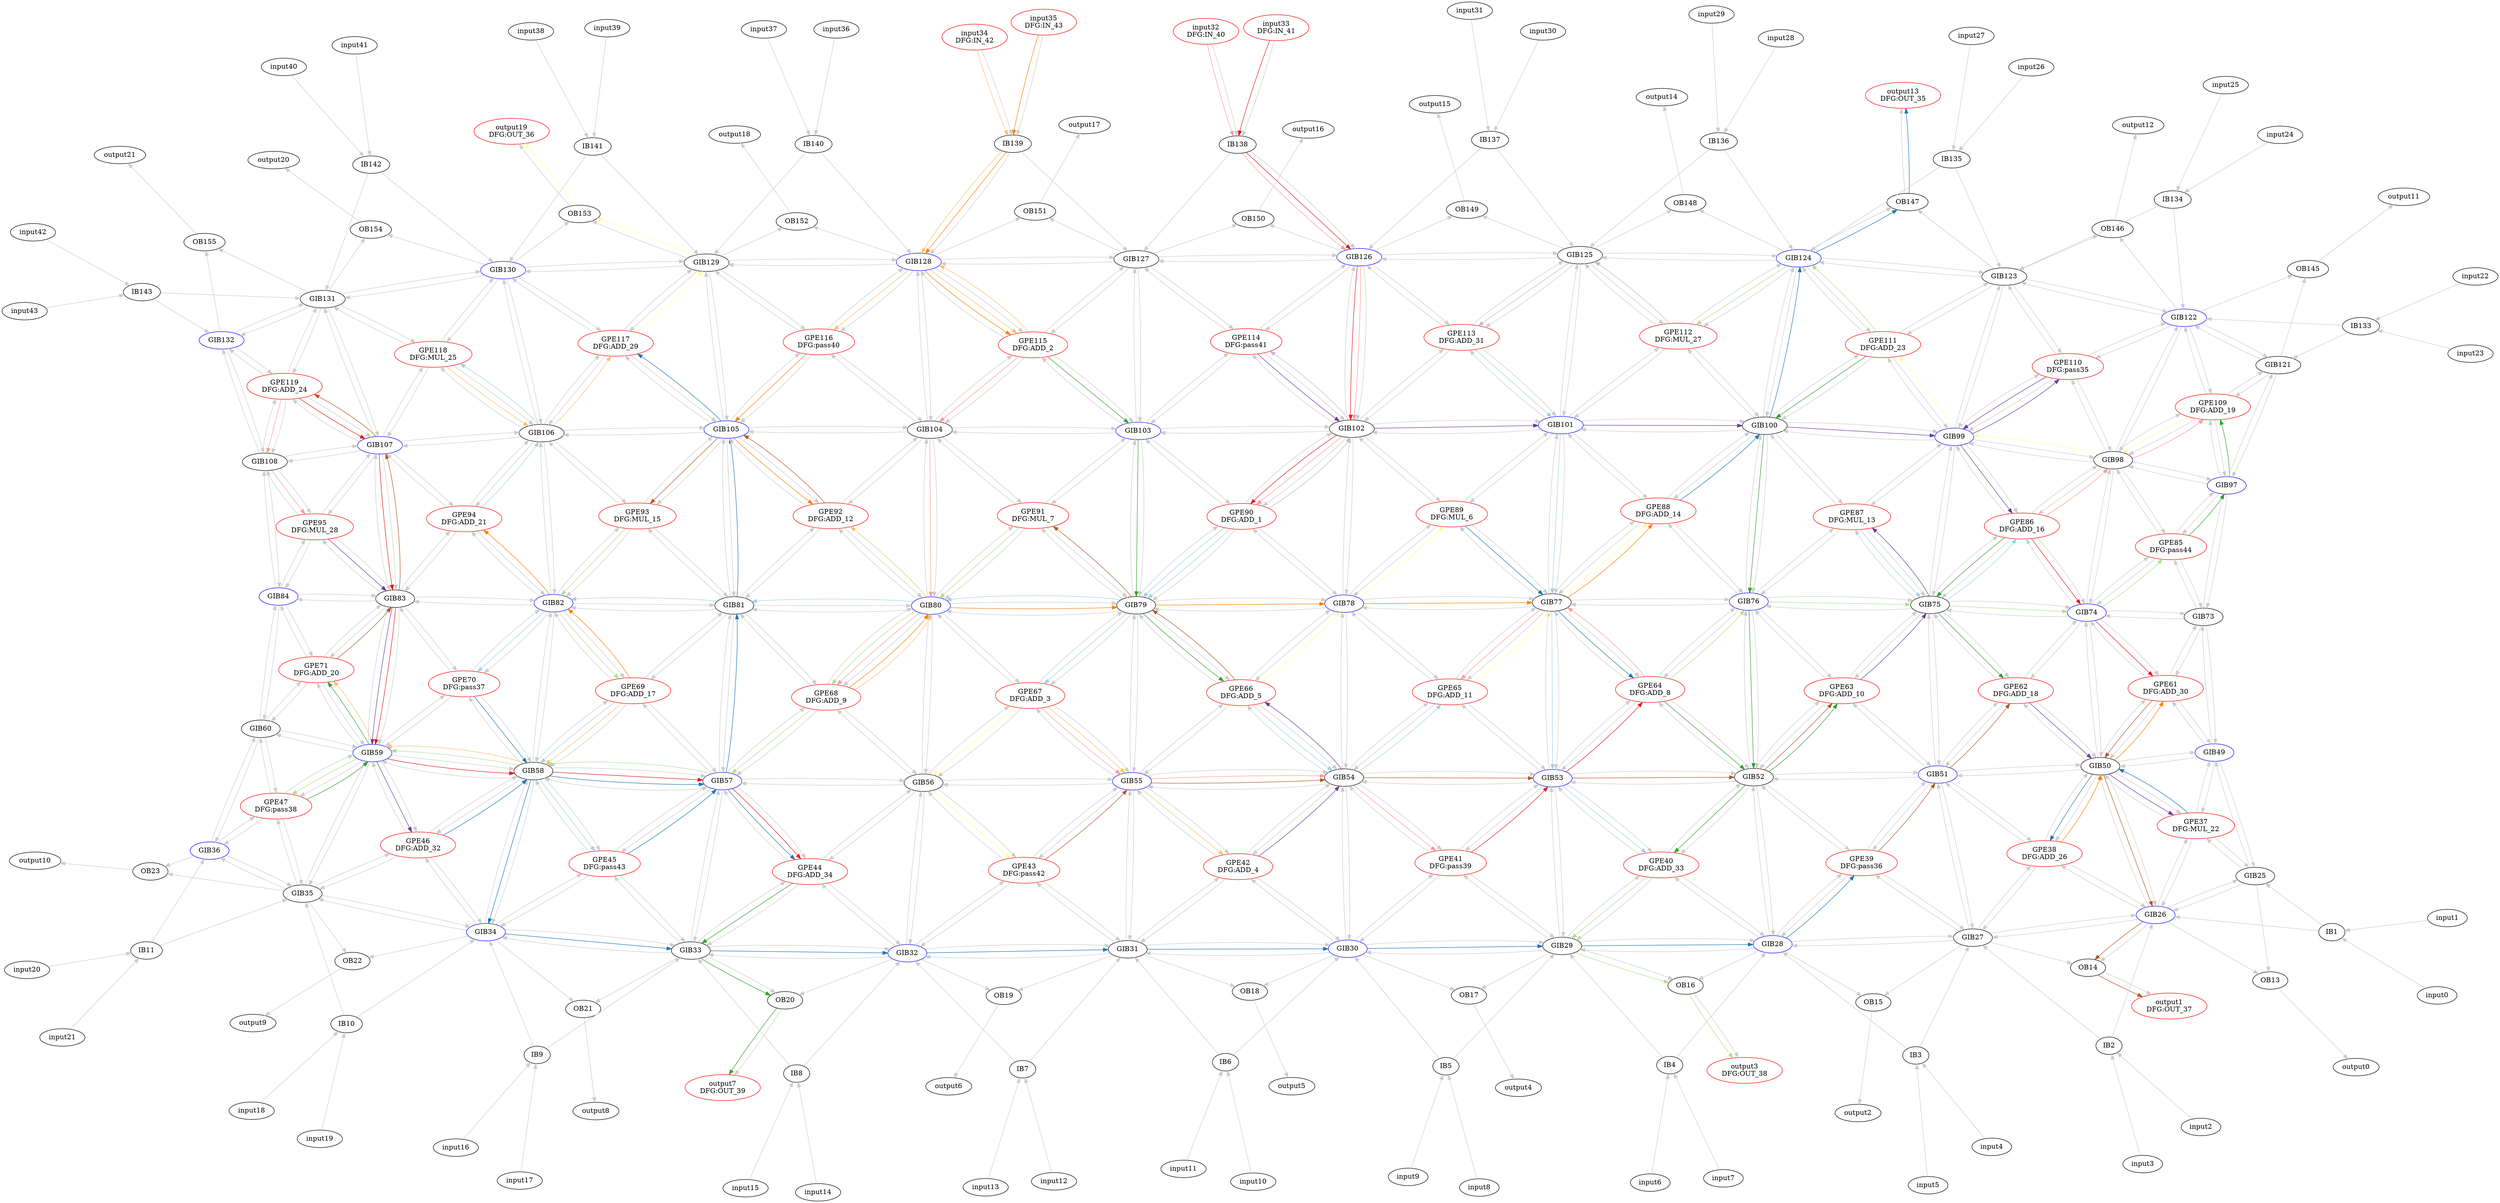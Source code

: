 Digraph G {
layout = sfdp;
overlap = scale;
input32[label = "input32\nDFG:IN_40", color = red];
input33[label = "input33\nDFG:IN_41", color = red];
input34[label = "input34\nDFG:IN_42", color = red];
input35[label = "input35\nDFG:IN_43", color = red];
input0;
input1;
input2;
input3;
input4;
input5;
input6;
input7;
input8;
input9;
input10;
input11;
input12;
input13;
input14;
input15;
input16;
input17;
input18;
input19;
input20;
input21;
input22;
input23;
input24;
input25;
input26;
input27;
input28;
input29;
input30;
input31;
input36;
input37;
input38;
input39;
input40;
input41;
input42;
input43;
output13[label = "output13\nDFG:OUT_35", color = red];
output19[label = "output19\nDFG:OUT_36", color = red];
output1[label = "output1\nDFG:OUT_37", color = red];
output3[label = "output3\nDFG:OUT_38", color = red];
output7[label = "output7\nDFG:OUT_39", color = red];
output0;
OB13->output0[color = gray80];
OB14->output1[color = gray80];
output2;
OB15->output2[color = gray80];
OB16->output3[color = gray80];
output4;
OB17->output4[color = gray80];
output5;
OB18->output5[color = gray80];
output6;
OB19->output6[color = gray80];
OB20->output7[color = gray80];
output8;
OB21->output8[color = gray80];
output9;
OB22->output9[color = gray80];
output10;
OB23->output10[color = gray80];
output11;
OB145->output11[color = gray80];
output12;
OB146->output12[color = gray80];
OB147->output13[color = gray80];
output14;
OB148->output14[color = gray80];
output15;
OB149->output15[color = gray80];
output16;
OB150->output16[color = gray80];
output17;
OB151->output17[color = gray80];
output18;
OB152->output18[color = gray80];
OB153->output19[color = gray80];
output20;
OB154->output20[color = gray80];
output21;
OB155->output21[color = gray80];
IB1[label = "IB1", color = black];
input0->IB1[color = gray80];
input1->IB1[color = gray80];
IB2[label = "IB2", color = black];
input2->IB2[color = gray80];
input3->IB2[color = gray80];
IB3[label = "IB3", color = black];
input4->IB3[color = gray80];
input5->IB3[color = gray80];
IB4[label = "IB4", color = black];
input6->IB4[color = gray80];
input7->IB4[color = gray80];
IB5[label = "IB5", color = black];
input8->IB5[color = gray80];
input9->IB5[color = gray80];
IB6[label = "IB6", color = black];
input10->IB6[color = gray80];
input11->IB6[color = gray80];
IB7[label = "IB7", color = black];
input12->IB7[color = gray80];
input13->IB7[color = gray80];
IB8[label = "IB8", color = black];
input14->IB8[color = gray80];
input15->IB8[color = gray80];
IB9[label = "IB9", color = black];
input16->IB9[color = gray80];
input17->IB9[color = gray80];
IB10[label = "IB10", color = black];
input18->IB10[color = gray80];
input19->IB10[color = gray80];
IB11[label = "IB11", color = black];
input20->IB11[color = gray80];
input21->IB11[color = gray80];
OB13[label = "OB13", color = black];
GIB25->OB13[color = gray80];
GIB26->OB13[color = gray80];
OB14[label = "OB14", color = black];
GIB26->OB14[color = gray80];
GIB27->OB14[color = gray80];
OB15[label = "OB15", color = black];
GIB27->OB15[color = gray80];
GIB28->OB15[color = gray80];
OB16[label = "OB16", color = black];
GIB28->OB16[color = gray80];
GIB29->OB16[color = gray80];
OB17[label = "OB17", color = black];
GIB29->OB17[color = gray80];
GIB30->OB17[color = gray80];
OB18[label = "OB18", color = black];
GIB30->OB18[color = gray80];
GIB31->OB18[color = gray80];
OB19[label = "OB19", color = black];
GIB31->OB19[color = gray80];
GIB32->OB19[color = gray80];
OB20[label = "OB20", color = black];
GIB32->OB20[color = gray80];
GIB33->OB20[color = gray80];
OB21[label = "OB21", color = black];
GIB33->OB21[color = gray80];
GIB34->OB21[color = gray80];
OB22[label = "OB22", color = black];
GIB34->OB22[color = gray80];
GIB35->OB22[color = gray80];
OB23[label = "OB23", color = black];
GIB35->OB23[color = gray80];
GIB36->OB23[color = gray80];
GIB25[label = "GIB25", color = black];
IB1->GIB25[color = gray80];
GIB26->GIB25[color = gray80];
GPE37->GIB25[color = gray80];
GIB49->GIB25[color = gray80];
GIB26[label = "GIB26", color = blue];
IB1->GIB26[color = gray80];
IB2->GIB26[color = gray80];
GIB25->GIB26[color = gray80];
GIB27->GIB26[color = gray80];
GPE37->GIB26[color = gray80];
GPE38->GIB26[color = gray80];
GIB50->GIB26[color = gray80];
GIB27[label = "GIB27", color = black];
IB2->GIB27[color = gray80];
IB3->GIB27[color = gray80];
GIB26->GIB27[color = gray80];
GIB28->GIB27[color = gray80];
GPE38->GIB27[color = gray80];
GPE39->GIB27[color = gray80];
GIB51->GIB27[color = gray80];
GIB28[label = "GIB28", color = blue];
IB3->GIB28[color = gray80];
IB4->GIB28[color = gray80];
GIB27->GIB28[color = gray80];
GIB29->GIB28[color = gray80];
GPE39->GIB28[color = gray80];
GPE40->GIB28[color = gray80];
GIB52->GIB28[color = gray80];
GIB29[label = "GIB29", color = black];
IB4->GIB29[color = gray80];
IB5->GIB29[color = gray80];
GIB28->GIB29[color = gray80];
GIB30->GIB29[color = gray80];
GPE40->GIB29[color = gray80];
GPE41->GIB29[color = gray80];
GIB53->GIB29[color = gray80];
GIB30[label = "GIB30", color = blue];
IB5->GIB30[color = gray80];
IB6->GIB30[color = gray80];
GIB29->GIB30[color = gray80];
GIB31->GIB30[color = gray80];
GPE41->GIB30[color = gray80];
GPE42->GIB30[color = gray80];
GIB54->GIB30[color = gray80];
GIB31[label = "GIB31", color = black];
IB6->GIB31[color = gray80];
IB7->GIB31[color = gray80];
GIB30->GIB31[color = gray80];
GIB32->GIB31[color = gray80];
GPE42->GIB31[color = gray80];
GPE43->GIB31[color = gray80];
GIB55->GIB31[color = gray80];
GIB32[label = "GIB32", color = blue];
IB7->GIB32[color = gray80];
IB8->GIB32[color = gray80];
GIB31->GIB32[color = gray80];
GIB33->GIB32[color = gray80];
GPE43->GIB32[color = gray80];
GPE44->GIB32[color = gray80];
GIB56->GIB32[color = gray80];
GIB33[label = "GIB33", color = black];
IB8->GIB33[color = gray80];
IB9->GIB33[color = gray80];
GIB32->GIB33[color = gray80];
GIB34->GIB33[color = gray80];
GPE44->GIB33[color = gray80];
GPE45->GIB33[color = gray80];
GIB57->GIB33[color = gray80];
GIB34[label = "GIB34", color = blue];
IB9->GIB34[color = gray80];
IB10->GIB34[color = gray80];
GIB33->GIB34[color = gray80];
GIB35->GIB34[color = gray80];
GPE45->GIB34[color = gray80];
GPE46->GIB34[color = gray80];
GIB58->GIB34[color = gray80];
GIB35[label = "GIB35", color = black];
IB10->GIB35[color = gray80];
IB11->GIB35[color = gray80];
GIB34->GIB35[color = gray80];
GIB36->GIB35[color = gray80];
GPE46->GIB35[color = gray80];
GPE47->GIB35[color = gray80];
GIB59->GIB35[color = gray80];
GIB36[label = "GIB36", color = blue];
IB11->GIB36[color = gray80];
GIB35->GIB36[color = gray80];
GPE47->GIB36[color = gray80];
GIB60->GIB36[color = gray80];
GPE37[label = "GPE37\nDFG:MUL_22", color = red];
GIB25->GPE37[color = gray80];
GIB26->GPE37[color = gray80];
GIB49->GPE37[color = gray80];
GIB50->GPE37[color = gray80];
GPE38[label = "GPE38\nDFG:ADD_26", color = red];
GIB26->GPE38[color = gray80];
GIB27->GPE38[color = gray80];
GIB50->GPE38[color = gray80];
GIB51->GPE38[color = gray80];
GPE39[label = "GPE39\nDFG:pass36", color = red];
GIB27->GPE39[color = gray80];
GIB28->GPE39[color = gray80];
GIB51->GPE39[color = gray80];
GIB52->GPE39[color = gray80];
GPE40[label = "GPE40\nDFG:ADD_33", color = red];
GIB28->GPE40[color = gray80];
GIB29->GPE40[color = gray80];
GIB52->GPE40[color = gray80];
GIB53->GPE40[color = gray80];
GPE41[label = "GPE41\nDFG:pass39", color = red];
GIB29->GPE41[color = gray80];
GIB30->GPE41[color = gray80];
GIB53->GPE41[color = gray80];
GIB54->GPE41[color = gray80];
GPE42[label = "GPE42\nDFG:ADD_4", color = red];
GIB30->GPE42[color = gray80];
GIB31->GPE42[color = gray80];
GIB54->GPE42[color = gray80];
GIB55->GPE42[color = gray80];
GPE43[label = "GPE43\nDFG:pass42", color = red];
GIB31->GPE43[color = gray80];
GIB32->GPE43[color = gray80];
GIB55->GPE43[color = gray80];
GIB56->GPE43[color = gray80];
GPE44[label = "GPE44\nDFG:ADD_34", color = red];
GIB32->GPE44[color = gray80];
GIB33->GPE44[color = gray80];
GIB56->GPE44[color = gray80];
GIB57->GPE44[color = gray80];
GPE45[label = "GPE45\nDFG:pass43", color = red];
GIB33->GPE45[color = gray80];
GIB34->GPE45[color = gray80];
GIB57->GPE45[color = gray80];
GIB58->GPE45[color = gray80];
GPE46[label = "GPE46\nDFG:ADD_32", color = red];
GIB34->GPE46[color = gray80];
GIB35->GPE46[color = gray80];
GIB58->GPE46[color = gray80];
GIB59->GPE46[color = gray80];
GPE47[label = "GPE47\nDFG:pass38", color = red];
GIB35->GPE47[color = gray80];
GIB36->GPE47[color = gray80];
GIB59->GPE47[color = gray80];
GIB60->GPE47[color = gray80];
GIB49[label = "GIB49", color = blue];
GIB25->GIB49[color = gray80];
GPE37->GIB49[color = gray80];
GIB50->GIB49[color = gray80];
GPE61->GIB49[color = gray80];
GIB73->GIB49[color = gray80];
GIB50[label = "GIB50", color = black];
GIB26->GIB50[color = gray80];
GPE37->GIB50[color = gray80];
GPE38->GIB50[color = gray80];
GIB49->GIB50[color = gray80];
GIB51->GIB50[color = gray80];
GPE61->GIB50[color = gray80];
GPE62->GIB50[color = gray80];
GIB74->GIB50[color = gray80];
GIB51[label = "GIB51", color = blue];
GIB27->GIB51[color = gray80];
GPE38->GIB51[color = gray80];
GPE39->GIB51[color = gray80];
GIB50->GIB51[color = gray80];
GIB52->GIB51[color = gray80];
GPE62->GIB51[color = gray80];
GPE63->GIB51[color = gray80];
GIB75->GIB51[color = gray80];
GIB52[label = "GIB52", color = black];
GIB28->GIB52[color = gray80];
GPE39->GIB52[color = gray80];
GPE40->GIB52[color = gray80];
GIB51->GIB52[color = gray80];
GIB53->GIB52[color = gray80];
GPE63->GIB52[color = gray80];
GPE64->GIB52[color = gray80];
GIB76->GIB52[color = gray80];
GIB53[label = "GIB53", color = blue];
GIB29->GIB53[color = gray80];
GPE40->GIB53[color = gray80];
GPE41->GIB53[color = gray80];
GIB52->GIB53[color = gray80];
GIB54->GIB53[color = gray80];
GPE64->GIB53[color = gray80];
GPE65->GIB53[color = gray80];
GIB77->GIB53[color = gray80];
GIB54[label = "GIB54", color = black];
GIB30->GIB54[color = gray80];
GPE41->GIB54[color = gray80];
GPE42->GIB54[color = gray80];
GIB53->GIB54[color = gray80];
GIB55->GIB54[color = gray80];
GPE65->GIB54[color = gray80];
GPE66->GIB54[color = gray80];
GIB78->GIB54[color = gray80];
GIB55[label = "GIB55", color = blue];
GIB31->GIB55[color = gray80];
GPE42->GIB55[color = gray80];
GPE43->GIB55[color = gray80];
GIB54->GIB55[color = gray80];
GIB56->GIB55[color = gray80];
GPE66->GIB55[color = gray80];
GPE67->GIB55[color = gray80];
GIB79->GIB55[color = gray80];
GIB56[label = "GIB56", color = black];
GIB32->GIB56[color = gray80];
GPE43->GIB56[color = gray80];
GPE44->GIB56[color = gray80];
GIB55->GIB56[color = gray80];
GIB57->GIB56[color = gray80];
GPE67->GIB56[color = gray80];
GPE68->GIB56[color = gray80];
GIB80->GIB56[color = gray80];
GIB57[label = "GIB57", color = blue];
GIB33->GIB57[color = gray80];
GPE44->GIB57[color = gray80];
GPE45->GIB57[color = gray80];
GIB56->GIB57[color = gray80];
GIB58->GIB57[color = gray80];
GPE68->GIB57[color = gray80];
GPE69->GIB57[color = gray80];
GIB81->GIB57[color = gray80];
GIB58[label = "GIB58", color = black];
GIB34->GIB58[color = gray80];
GPE45->GIB58[color = gray80];
GPE46->GIB58[color = gray80];
GIB57->GIB58[color = gray80];
GIB59->GIB58[color = gray80];
GPE69->GIB58[color = gray80];
GPE70->GIB58[color = gray80];
GIB82->GIB58[color = gray80];
GIB59[label = "GIB59", color = blue];
GIB35->GIB59[color = gray80];
GPE46->GIB59[color = gray80];
GPE47->GIB59[color = gray80];
GIB58->GIB59[color = gray80];
GIB60->GIB59[color = gray80];
GPE70->GIB59[color = gray80];
GPE71->GIB59[color = gray80];
GIB83->GIB59[color = gray80];
GIB60[label = "GIB60", color = black];
GIB36->GIB60[color = gray80];
GPE47->GIB60[color = gray80];
GIB59->GIB60[color = gray80];
GPE71->GIB60[color = gray80];
GIB84->GIB60[color = gray80];
GPE61[label = "GPE61\nDFG:ADD_30", color = red];
GIB49->GPE61[color = gray80];
GIB50->GPE61[color = gray80];
GIB73->GPE61[color = gray80];
GIB74->GPE61[color = gray80];
GPE62[label = "GPE62\nDFG:ADD_18", color = red];
GIB50->GPE62[color = gray80];
GIB51->GPE62[color = gray80];
GIB74->GPE62[color = gray80];
GIB75->GPE62[color = gray80];
GPE63[label = "GPE63\nDFG:ADD_10", color = red];
GIB51->GPE63[color = gray80];
GIB52->GPE63[color = gray80];
GIB75->GPE63[color = gray80];
GIB76->GPE63[color = gray80];
GPE64[label = "GPE64\nDFG:ADD_8", color = red];
GIB52->GPE64[color = gray80];
GIB53->GPE64[color = gray80];
GIB76->GPE64[color = gray80];
GIB77->GPE64[color = gray80];
GPE65[label = "GPE65\nDFG:ADD_11", color = red];
GIB53->GPE65[color = gray80];
GIB54->GPE65[color = gray80];
GIB77->GPE65[color = gray80];
GIB78->GPE65[color = gray80];
GPE66[label = "GPE66\nDFG:ADD_5", color = red];
GIB54->GPE66[color = gray80];
GIB55->GPE66[color = gray80];
GIB78->GPE66[color = gray80];
GIB79->GPE66[color = gray80];
GPE67[label = "GPE67\nDFG:ADD_3", color = red];
GIB55->GPE67[color = gray80];
GIB56->GPE67[color = gray80];
GIB79->GPE67[color = gray80];
GIB80->GPE67[color = gray80];
GPE68[label = "GPE68\nDFG:ADD_9", color = red];
GIB56->GPE68[color = gray80];
GIB57->GPE68[color = gray80];
GIB80->GPE68[color = gray80];
GIB81->GPE68[color = gray80];
GPE69[label = "GPE69\nDFG:ADD_17", color = red];
GIB57->GPE69[color = gray80];
GIB58->GPE69[color = gray80];
GIB81->GPE69[color = gray80];
GIB82->GPE69[color = gray80];
GPE70[label = "GPE70\nDFG:pass37", color = red];
GIB58->GPE70[color = gray80];
GIB59->GPE70[color = gray80];
GIB82->GPE70[color = gray80];
GIB83->GPE70[color = gray80];
GPE71[label = "GPE71\nDFG:ADD_20", color = red];
GIB59->GPE71[color = gray80];
GIB60->GPE71[color = gray80];
GIB83->GPE71[color = gray80];
GIB84->GPE71[color = gray80];
GIB73[label = "GIB73", color = black];
GIB49->GIB73[color = gray80];
GPE61->GIB73[color = gray80];
GIB74->GIB73[color = gray80];
GPE85->GIB73[color = gray80];
GIB97->GIB73[color = gray80];
GIB74[label = "GIB74", color = blue];
GIB50->GIB74[color = gray80];
GPE61->GIB74[color = gray80];
GPE62->GIB74[color = gray80];
GIB73->GIB74[color = gray80];
GIB75->GIB74[color = gray80];
GPE85->GIB74[color = gray80];
GPE86->GIB74[color = gray80];
GIB98->GIB74[color = gray80];
GIB75[label = "GIB75", color = black];
GIB51->GIB75[color = gray80];
GPE62->GIB75[color = gray80];
GPE63->GIB75[color = gray80];
GIB74->GIB75[color = gray80];
GIB76->GIB75[color = gray80];
GPE86->GIB75[color = gray80];
GPE87->GIB75[color = gray80];
GIB99->GIB75[color = gray80];
GIB76[label = "GIB76", color = blue];
GIB52->GIB76[color = gray80];
GPE63->GIB76[color = gray80];
GPE64->GIB76[color = gray80];
GIB75->GIB76[color = gray80];
GIB77->GIB76[color = gray80];
GPE87->GIB76[color = gray80];
GPE88->GIB76[color = gray80];
GIB100->GIB76[color = gray80];
GIB77[label = "GIB77", color = black];
GIB53->GIB77[color = gray80];
GPE64->GIB77[color = gray80];
GPE65->GIB77[color = gray80];
GIB76->GIB77[color = gray80];
GIB78->GIB77[color = gray80];
GPE88->GIB77[color = gray80];
GPE89->GIB77[color = gray80];
GIB101->GIB77[color = gray80];
GIB78[label = "GIB78", color = blue];
GIB54->GIB78[color = gray80];
GPE65->GIB78[color = gray80];
GPE66->GIB78[color = gray80];
GIB77->GIB78[color = gray80];
GIB79->GIB78[color = gray80];
GPE89->GIB78[color = gray80];
GPE90->GIB78[color = gray80];
GIB102->GIB78[color = gray80];
GIB79[label = "GIB79", color = black];
GIB55->GIB79[color = gray80];
GPE66->GIB79[color = gray80];
GPE67->GIB79[color = gray80];
GIB78->GIB79[color = gray80];
GIB80->GIB79[color = gray80];
GPE90->GIB79[color = gray80];
GPE91->GIB79[color = gray80];
GIB103->GIB79[color = gray80];
GIB80[label = "GIB80", color = blue];
GIB56->GIB80[color = gray80];
GPE67->GIB80[color = gray80];
GPE68->GIB80[color = gray80];
GIB79->GIB80[color = gray80];
GIB81->GIB80[color = gray80];
GPE91->GIB80[color = gray80];
GPE92->GIB80[color = gray80];
GIB104->GIB80[color = gray80];
GIB81[label = "GIB81", color = black];
GIB57->GIB81[color = gray80];
GPE68->GIB81[color = gray80];
GPE69->GIB81[color = gray80];
GIB80->GIB81[color = gray80];
GIB82->GIB81[color = gray80];
GPE92->GIB81[color = gray80];
GPE93->GIB81[color = gray80];
GIB105->GIB81[color = gray80];
GIB82[label = "GIB82", color = blue];
GIB58->GIB82[color = gray80];
GPE69->GIB82[color = gray80];
GPE70->GIB82[color = gray80];
GIB81->GIB82[color = gray80];
GIB83->GIB82[color = gray80];
GPE93->GIB82[color = gray80];
GPE94->GIB82[color = gray80];
GIB106->GIB82[color = gray80];
GIB83[label = "GIB83", color = black];
GIB59->GIB83[color = gray80];
GPE70->GIB83[color = gray80];
GPE71->GIB83[color = gray80];
GIB82->GIB83[color = gray80];
GIB84->GIB83[color = gray80];
GPE94->GIB83[color = gray80];
GPE95->GIB83[color = gray80];
GIB107->GIB83[color = gray80];
GIB84[label = "GIB84", color = blue];
GIB60->GIB84[color = gray80];
GPE71->GIB84[color = gray80];
GIB83->GIB84[color = gray80];
GPE95->GIB84[color = gray80];
GIB108->GIB84[color = gray80];
GPE85[label = "GPE85\nDFG:pass44", color = red];
GIB73->GPE85[color = gray80];
GIB74->GPE85[color = gray80];
GIB97->GPE85[color = gray80];
GIB98->GPE85[color = gray80];
GPE86[label = "GPE86\nDFG:ADD_16", color = red];
GIB74->GPE86[color = gray80];
GIB75->GPE86[color = gray80];
GIB98->GPE86[color = gray80];
GIB99->GPE86[color = gray80];
GPE87[label = "GPE87\nDFG:MUL_13", color = red];
GIB75->GPE87[color = gray80];
GIB76->GPE87[color = gray80];
GIB99->GPE87[color = gray80];
GIB100->GPE87[color = gray80];
GPE88[label = "GPE88\nDFG:ADD_14", color = red];
GIB76->GPE88[color = gray80];
GIB77->GPE88[color = gray80];
GIB100->GPE88[color = gray80];
GIB101->GPE88[color = gray80];
GPE89[label = "GPE89\nDFG:MUL_6", color = red];
GIB77->GPE89[color = gray80];
GIB78->GPE89[color = gray80];
GIB101->GPE89[color = gray80];
GIB102->GPE89[color = gray80];
GPE90[label = "GPE90\nDFG:ADD_1", color = red];
GIB78->GPE90[color = gray80];
GIB79->GPE90[color = gray80];
GIB102->GPE90[color = gray80];
GIB103->GPE90[color = gray80];
GPE91[label = "GPE91\nDFG:MUL_7", color = red];
GIB79->GPE91[color = gray80];
GIB80->GPE91[color = gray80];
GIB103->GPE91[color = gray80];
GIB104->GPE91[color = gray80];
GPE92[label = "GPE92\nDFG:ADD_12", color = red];
GIB80->GPE92[color = gray80];
GIB81->GPE92[color = gray80];
GIB104->GPE92[color = gray80];
GIB105->GPE92[color = gray80];
GPE93[label = "GPE93\nDFG:MUL_15", color = red];
GIB81->GPE93[color = gray80];
GIB82->GPE93[color = gray80];
GIB105->GPE93[color = gray80];
GIB106->GPE93[color = gray80];
GPE94[label = "GPE94\nDFG:ADD_21", color = red];
GIB82->GPE94[color = gray80];
GIB83->GPE94[color = gray80];
GIB106->GPE94[color = gray80];
GIB107->GPE94[color = gray80];
GPE95[label = "GPE95\nDFG:MUL_28", color = red];
GIB83->GPE95[color = gray80];
GIB84->GPE95[color = gray80];
GIB107->GPE95[color = gray80];
GIB108->GPE95[color = gray80];
GIB97[label = "GIB97", color = blue];
GIB73->GIB97[color = gray80];
GPE85->GIB97[color = gray80];
GIB98->GIB97[color = gray80];
GPE109->GIB97[color = gray80];
GIB121->GIB97[color = gray80];
GIB98[label = "GIB98", color = black];
GIB74->GIB98[color = gray80];
GPE85->GIB98[color = gray80];
GPE86->GIB98[color = gray80];
GIB97->GIB98[color = gray80];
GIB99->GIB98[color = gray80];
GPE109->GIB98[color = gray80];
GPE110->GIB98[color = gray80];
GIB122->GIB98[color = gray80];
GIB99[label = "GIB99", color = blue];
GIB75->GIB99[color = gray80];
GPE86->GIB99[color = gray80];
GPE87->GIB99[color = gray80];
GIB98->GIB99[color = gray80];
GIB100->GIB99[color = gray80];
GPE110->GIB99[color = gray80];
GPE111->GIB99[color = gray80];
GIB123->GIB99[color = gray80];
GIB100[label = "GIB100", color = black];
GIB76->GIB100[color = gray80];
GPE87->GIB100[color = gray80];
GPE88->GIB100[color = gray80];
GIB99->GIB100[color = gray80];
GIB101->GIB100[color = gray80];
GPE111->GIB100[color = gray80];
GPE112->GIB100[color = gray80];
GIB124->GIB100[color = gray80];
GIB101[label = "GIB101", color = blue];
GIB77->GIB101[color = gray80];
GPE88->GIB101[color = gray80];
GPE89->GIB101[color = gray80];
GIB100->GIB101[color = gray80];
GIB102->GIB101[color = gray80];
GPE112->GIB101[color = gray80];
GPE113->GIB101[color = gray80];
GIB125->GIB101[color = gray80];
GIB102[label = "GIB102", color = black];
GIB78->GIB102[color = gray80];
GPE89->GIB102[color = gray80];
GPE90->GIB102[color = gray80];
GIB101->GIB102[color = gray80];
GIB103->GIB102[color = gray80];
GPE113->GIB102[color = gray80];
GPE114->GIB102[color = gray80];
GIB126->GIB102[color = gray80];
GIB103[label = "GIB103", color = blue];
GIB79->GIB103[color = gray80];
GPE90->GIB103[color = gray80];
GPE91->GIB103[color = gray80];
GIB102->GIB103[color = gray80];
GIB104->GIB103[color = gray80];
GPE114->GIB103[color = gray80];
GPE115->GIB103[color = gray80];
GIB127->GIB103[color = gray80];
GIB104[label = "GIB104", color = black];
GIB80->GIB104[color = gray80];
GPE91->GIB104[color = gray80];
GPE92->GIB104[color = gray80];
GIB103->GIB104[color = gray80];
GIB105->GIB104[color = gray80];
GPE115->GIB104[color = gray80];
GPE116->GIB104[color = gray80];
GIB128->GIB104[color = gray80];
GIB105[label = "GIB105", color = blue];
GIB81->GIB105[color = gray80];
GPE92->GIB105[color = gray80];
GPE93->GIB105[color = gray80];
GIB104->GIB105[color = gray80];
GIB106->GIB105[color = gray80];
GPE116->GIB105[color = gray80];
GPE117->GIB105[color = gray80];
GIB129->GIB105[color = gray80];
GIB106[label = "GIB106", color = black];
GIB82->GIB106[color = gray80];
GPE93->GIB106[color = gray80];
GPE94->GIB106[color = gray80];
GIB105->GIB106[color = gray80];
GIB107->GIB106[color = gray80];
GPE117->GIB106[color = gray80];
GPE118->GIB106[color = gray80];
GIB130->GIB106[color = gray80];
GIB107[label = "GIB107", color = blue];
GIB83->GIB107[color = gray80];
GPE94->GIB107[color = gray80];
GPE95->GIB107[color = gray80];
GIB106->GIB107[color = gray80];
GIB108->GIB107[color = gray80];
GPE118->GIB107[color = gray80];
GPE119->GIB107[color = gray80];
GIB131->GIB107[color = gray80];
GIB108[label = "GIB108", color = black];
GIB84->GIB108[color = gray80];
GPE95->GIB108[color = gray80];
GIB107->GIB108[color = gray80];
GPE119->GIB108[color = gray80];
GIB132->GIB108[color = gray80];
GPE109[label = "GPE109\nDFG:ADD_19", color = red];
GIB97->GPE109[color = gray80];
GIB98->GPE109[color = gray80];
GIB121->GPE109[color = gray80];
GIB122->GPE109[color = gray80];
GPE110[label = "GPE110\nDFG:pass35", color = red];
GIB98->GPE110[color = gray80];
GIB99->GPE110[color = gray80];
GIB122->GPE110[color = gray80];
GIB123->GPE110[color = gray80];
GPE111[label = "GPE111\nDFG:ADD_23", color = red];
GIB99->GPE111[color = gray80];
GIB100->GPE111[color = gray80];
GIB123->GPE111[color = gray80];
GIB124->GPE111[color = gray80];
GPE112[label = "GPE112\nDFG:MUL_27", color = red];
GIB100->GPE112[color = gray80];
GIB101->GPE112[color = gray80];
GIB124->GPE112[color = gray80];
GIB125->GPE112[color = gray80];
GPE113[label = "GPE113\nDFG:ADD_31", color = red];
GIB101->GPE113[color = gray80];
GIB102->GPE113[color = gray80];
GIB125->GPE113[color = gray80];
GIB126->GPE113[color = gray80];
GPE114[label = "GPE114\nDFG:pass41", color = red];
GIB102->GPE114[color = gray80];
GIB103->GPE114[color = gray80];
GIB126->GPE114[color = gray80];
GIB127->GPE114[color = gray80];
GPE115[label = "GPE115\nDFG:ADD_2", color = red];
GIB103->GPE115[color = gray80];
GIB104->GPE115[color = gray80];
GIB127->GPE115[color = gray80];
GIB128->GPE115[color = gray80];
GPE116[label = "GPE116\nDFG:pass40", color = red];
GIB104->GPE116[color = gray80];
GIB105->GPE116[color = gray80];
GIB128->GPE116[color = gray80];
GIB129->GPE116[color = gray80];
GPE117[label = "GPE117\nDFG:ADD_29", color = red];
GIB105->GPE117[color = gray80];
GIB106->GPE117[color = gray80];
GIB129->GPE117[color = gray80];
GIB130->GPE117[color = gray80];
GPE118[label = "GPE118\nDFG:MUL_25", color = red];
GIB106->GPE118[color = gray80];
GIB107->GPE118[color = gray80];
GIB130->GPE118[color = gray80];
GIB131->GPE118[color = gray80];
GPE119[label = "GPE119\nDFG:ADD_24", color = red];
GIB107->GPE119[color = gray80];
GIB108->GPE119[color = gray80];
GIB131->GPE119[color = gray80];
GIB132->GPE119[color = gray80];
GIB121[label = "GIB121", color = black];
GIB97->GIB121[color = gray80];
GPE109->GIB121[color = gray80];
GIB122->GIB121[color = gray80];
IB133->GIB121[color = gray80];
GIB122[label = "GIB122", color = blue];
GIB98->GIB122[color = gray80];
GPE109->GIB122[color = gray80];
GPE110->GIB122[color = gray80];
GIB121->GIB122[color = gray80];
GIB123->GIB122[color = gray80];
IB133->GIB122[color = gray80];
IB134->GIB122[color = gray80];
GIB123[label = "GIB123", color = black];
GIB99->GIB123[color = gray80];
GPE110->GIB123[color = gray80];
GPE111->GIB123[color = gray80];
GIB122->GIB123[color = gray80];
GIB124->GIB123[color = gray80];
IB134->GIB123[color = gray80];
IB135->GIB123[color = gray80];
GIB124[label = "GIB124", color = blue];
GIB100->GIB124[color = gray80];
GPE111->GIB124[color = gray80];
GPE112->GIB124[color = gray80];
GIB123->GIB124[color = gray80];
GIB125->GIB124[color = gray80];
IB135->GIB124[color = gray80];
IB136->GIB124[color = gray80];
GIB125[label = "GIB125", color = black];
GIB101->GIB125[color = gray80];
GPE112->GIB125[color = gray80];
GPE113->GIB125[color = gray80];
GIB124->GIB125[color = gray80];
GIB126->GIB125[color = gray80];
IB136->GIB125[color = gray80];
IB137->GIB125[color = gray80];
GIB126[label = "GIB126", color = blue];
GIB102->GIB126[color = gray80];
GPE113->GIB126[color = gray80];
GPE114->GIB126[color = gray80];
GIB125->GIB126[color = gray80];
GIB127->GIB126[color = gray80];
IB137->GIB126[color = gray80];
IB138->GIB126[color = gray80];
GIB127[label = "GIB127", color = black];
GIB103->GIB127[color = gray80];
GPE114->GIB127[color = gray80];
GPE115->GIB127[color = gray80];
GIB126->GIB127[color = gray80];
GIB128->GIB127[color = gray80];
IB138->GIB127[color = gray80];
IB139->GIB127[color = gray80];
GIB128[label = "GIB128", color = blue];
GIB104->GIB128[color = gray80];
GPE115->GIB128[color = gray80];
GPE116->GIB128[color = gray80];
GIB127->GIB128[color = gray80];
GIB129->GIB128[color = gray80];
IB139->GIB128[color = gray80];
IB140->GIB128[color = gray80];
GIB129[label = "GIB129", color = black];
GIB105->GIB129[color = gray80];
GPE116->GIB129[color = gray80];
GPE117->GIB129[color = gray80];
GIB128->GIB129[color = gray80];
GIB130->GIB129[color = gray80];
IB140->GIB129[color = gray80];
IB141->GIB129[color = gray80];
GIB130[label = "GIB130", color = blue];
GIB106->GIB130[color = gray80];
GPE117->GIB130[color = gray80];
GPE118->GIB130[color = gray80];
GIB129->GIB130[color = gray80];
GIB131->GIB130[color = gray80];
IB141->GIB130[color = gray80];
IB142->GIB130[color = gray80];
GIB131[label = "GIB131", color = black];
GIB107->GIB131[color = gray80];
GPE118->GIB131[color = gray80];
GPE119->GIB131[color = gray80];
GIB130->GIB131[color = gray80];
GIB132->GIB131[color = gray80];
IB142->GIB131[color = gray80];
IB143->GIB131[color = gray80];
GIB132[label = "GIB132", color = blue];
GIB108->GIB132[color = gray80];
GPE119->GIB132[color = gray80];
GIB131->GIB132[color = gray80];
IB143->GIB132[color = gray80];
IB133[label = "IB133", color = black];
input22->IB133[color = gray80];
input23->IB133[color = gray80];
IB134[label = "IB134", color = black];
input24->IB134[color = gray80];
input25->IB134[color = gray80];
IB135[label = "IB135", color = black];
input26->IB135[color = gray80];
input27->IB135[color = gray80];
IB136[label = "IB136", color = black];
input28->IB136[color = gray80];
input29->IB136[color = gray80];
IB137[label = "IB137", color = black];
input30->IB137[color = gray80];
input31->IB137[color = gray80];
IB138[label = "IB138", color = black];
input32->IB138[color = gray80];
input33->IB138[color = gray80];
IB139[label = "IB139", color = black];
input34->IB139[color = gray80];
input35->IB139[color = gray80];
IB140[label = "IB140", color = black];
input36->IB140[color = gray80];
input37->IB140[color = gray80];
IB141[label = "IB141", color = black];
input38->IB141[color = gray80];
input39->IB141[color = gray80];
IB142[label = "IB142", color = black];
input40->IB142[color = gray80];
input41->IB142[color = gray80];
IB143[label = "IB143", color = black];
input42->IB143[color = gray80];
input43->IB143[color = gray80];
OB145[label = "OB145", color = black];
GIB121->OB145[color = gray80];
GIB122->OB145[color = gray80];
OB146[label = "OB146", color = black];
GIB122->OB146[color = gray80];
GIB123->OB146[color = gray80];
OB147[label = "OB147", color = black];
GIB123->OB147[color = gray80];
GIB124->OB147[color = gray80];
OB148[label = "OB148", color = black];
GIB124->OB148[color = gray80];
GIB125->OB148[color = gray80];
OB149[label = "OB149", color = black];
GIB125->OB149[color = gray80];
GIB126->OB149[color = gray80];
OB150[label = "OB150", color = black];
GIB126->OB150[color = gray80];
GIB127->OB150[color = gray80];
OB151[label = "OB151", color = black];
GIB127->OB151[color = gray80];
GIB128->OB151[color = gray80];
OB152[label = "OB152", color = black];
GIB128->OB152[color = gray80];
GIB129->OB152[color = gray80];
OB153[label = "OB153", color = black];
GIB129->OB153[color = gray80];
GIB130->OB153[color = gray80];
OB154[label = "OB154", color = black];
GIB130->OB154[color = gray80];
GIB131->OB154[color = gray80];
OB155[label = "OB155", color = black];
GIB131->OB155[color = gray80];
GIB132->OB155[color = gray80];
edge [colorscheme=paired12];
GPE90->GIB79->GPE67[weight = 4, color = 1];
GPE115->GIB103->GIB79->GPE66[weight = 4, color = 4];
GPE115->GIB104->GIB80->GPE68[weight = 4, color = 5];
GPE67->GIB55->GPE42[weight = 4, color = 7];
GPE42->GIB54->GPE66[weight = 4, color = 10];
GPE66->GIB78->GPE89[weight = 4, color = 11];
GPE66->GIB79->GPE91[weight = 4, color = 12];
GPE66->GIB54->GPE65[weight = 4, color = 1];
GPE89->GIB77->GPE64[weight = 4, color = 2];
GPE91->GIB80->GPE68[weight = 4, color = 3];
GPE64->GIB52->GPE63[weight = 4, color = 4];
GPE64->GIB77->GPE65[weight = 4, color = 5];
GPE68->GIB80->GPE92[weight = 4, color = 7];
GPE68->GIB80->GIB79->GIB78->GIB77->GPE88[weight = 4, color = 8];
GPE63->GIB75->GPE87[weight = 4, color = 10];
GPE65->GIB77->GPE88[weight = 4, color = 11];
GPE92->GIB105->GPE93[weight = 4, color = 12];
GPE87->GIB75->GPE86[weight = 4, color = 1];
GPE88->GIB100->GIB124->OB147->output13[weight = 4, color = 2];
GPE93->GIB82->GPE69[weight = 4, color = 3];
GPE86->GIB75->GPE62[weight = 4, color = 4];
GPE86->GIB98->GPE109[weight = 4, color = 5];
GPE86->GIB74->GPE61[weight = 4, color = 6];
GPE69->GIB58->GIB59->GPE71[weight = 4, color = 7];
GPE69->GIB82->GPE94[weight = 4, color = 8];
GPE62->GIB50->GPE37[weight = 4, color = 10];
GPE109->GIB98->GIB99->GPE111[weight = 4, color = 11];
GPE71->GIB83->GIB107->GPE119[weight = 4, color = 12];
GPE94->GIB106->GPE118[weight = 4, color = 1];
GPE37->GIB50->GPE38[weight = 4, color = 2];
GPE111->GIB124->GPE112[weight = 4, color = 3];
GPE111->GIB100->GIB76->GIB52->GPE40[weight = 4, color = 4];
GPE119->GIB108->GPE95[weight = 4, color = 5];
GPE119->GIB107->GIB83->GIB59->GIB58->GIB57->GPE44[weight = 4, color = 6];
GPE118->GIB106->GPE117[weight = 4, color = 7];
GPE38->GIB50->GPE61[weight = 4, color = 8];
GPE112->GIB125->GPE113[weight = 4, color = 9];
GPE95->GIB83->GIB59->GPE46[weight = 4, color = 10];
GPE117->GIB129->OB153->output19[weight = 4, color = 11];
GPE61->GIB50->GIB26->OB14->output1[weight = 4, color = 12];
GPE113->GIB101->GIB77->GIB53->GPE40[weight = 4, color = 1];
GPE46->GIB58->GIB57->GPE44[weight = 4, color = 2];
GPE40->GIB29->OB16->output3[weight = 4, color = 3];
GPE44->GIB33->OB20->output7[weight = 4, color = 4];
input32->IB138->GIB126->GIB102->GPE90[weight = 4, color = 5];
input33->IB138->GIB126->GIB102->GPE90[weight = 4, color = 6];
input34->IB139->GIB128->GPE115[weight = 4, color = 7];
input35->IB139->GIB128->GPE115[weight = 4, color = 8];
GPE110->GIB99->GPE86[weight = 4, color = 10];
GPE39->GIB51->GPE62[weight = 4, color = 12];
GPE90->GIB79->GIB80->GIB81->GIB82->GPE70[weight = 4, color = 1];
GPE70->GIB58->GIB34->GIB33->GIB32->GIB31->GIB30->GIB29->GIB28->GPE39[weight = 4, color = 2];
GPE68->GIB57->GIB58->GIB59->GPE47[weight = 4, color = 3];
GPE47->GIB59->GPE71[weight = 4, color = 4];
GPE67->GIB55->GIB54->GPE41[weight = 4, color = 5];
GPE41->GIB53->GPE64[weight = 4, color = 6];
GPE115->GIB128->GPE116[weight = 4, color = 7];
GPE116->GIB105->GPE92[weight = 4, color = 8];
GPE90->GIB102->GPE114[weight = 4, color = 9];
GPE114->GIB102->GIB101->GIB100->GIB99->GPE110[weight = 4, color = 10];
GPE67->GIB56->GPE43[weight = 4, color = 11];
GPE43->GIB55->GIB54->GIB53->GIB52->GPE63[weight = 4, color = 12];
GPE69->GIB58->GPE45[weight = 4, color = 1];
GPE45->GIB57->GIB81->GIB105->GPE117[weight = 4, color = 2];
GPE64->GIB76->GIB75->GIB74->GPE85[weight = 4, color = 3];
GPE85->GIB97->GPE109[weight = 4, color = 4];
}
